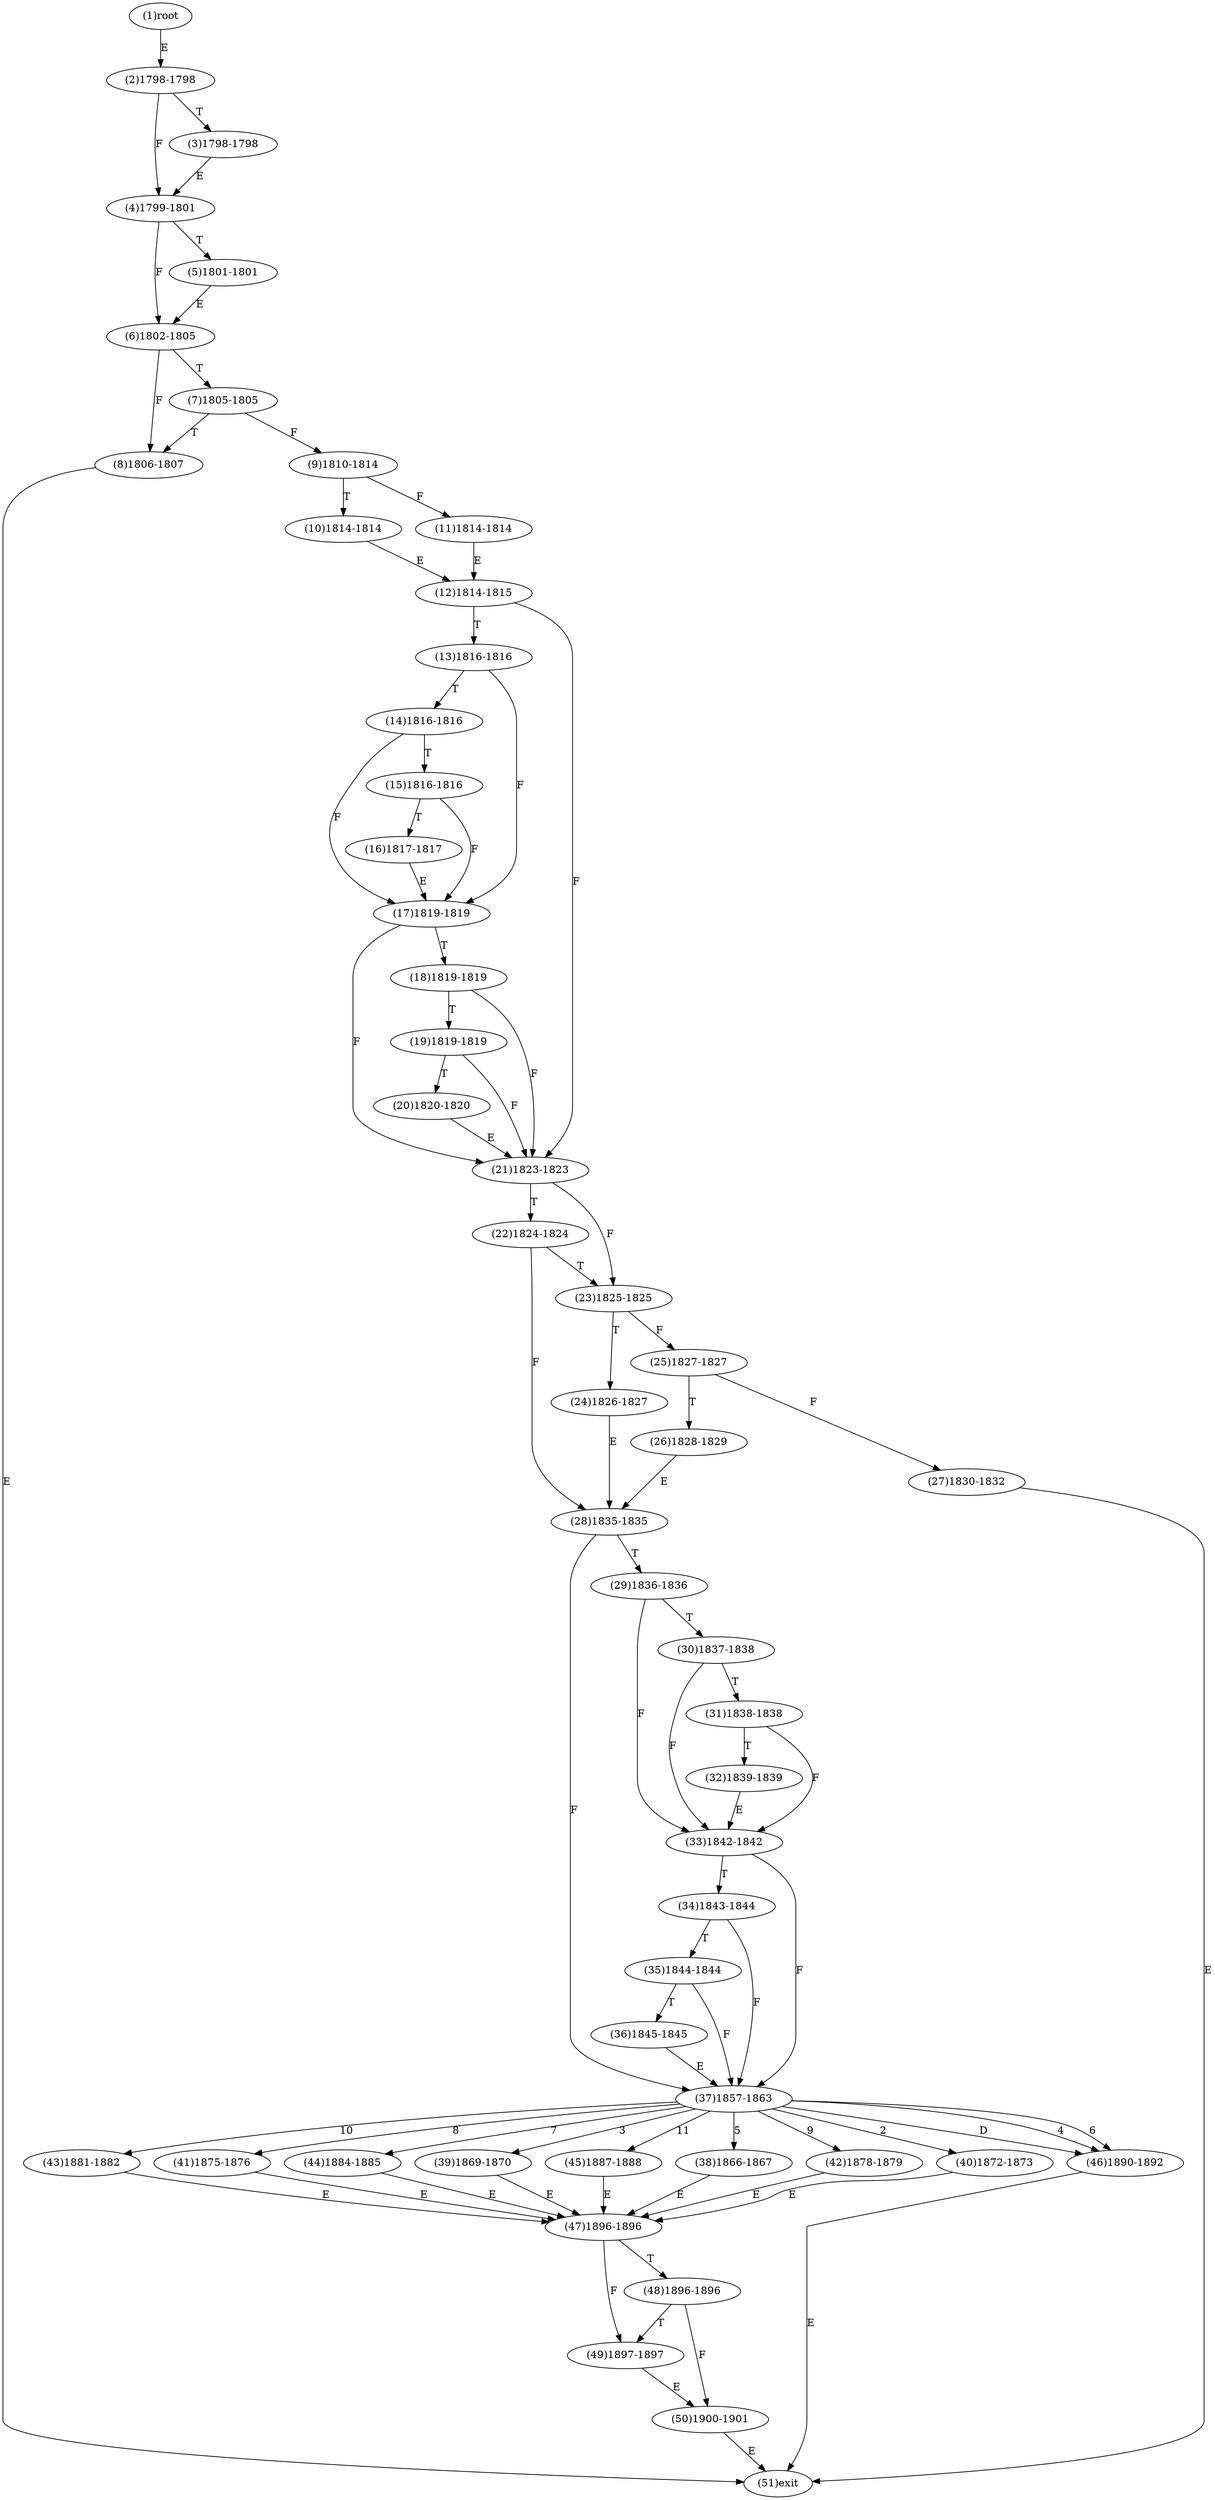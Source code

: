 digraph "" { 
1[ label="(1)root"];
2[ label="(2)1798-1798"];
3[ label="(3)1798-1798"];
4[ label="(4)1799-1801"];
5[ label="(5)1801-1801"];
6[ label="(6)1802-1805"];
7[ label="(7)1805-1805"];
8[ label="(8)1806-1807"];
9[ label="(9)1810-1814"];
10[ label="(10)1814-1814"];
11[ label="(11)1814-1814"];
12[ label="(12)1814-1815"];
13[ label="(13)1816-1816"];
14[ label="(14)1816-1816"];
15[ label="(15)1816-1816"];
17[ label="(17)1819-1819"];
16[ label="(16)1817-1817"];
19[ label="(19)1819-1819"];
18[ label="(18)1819-1819"];
21[ label="(21)1823-1823"];
20[ label="(20)1820-1820"];
23[ label="(23)1825-1825"];
22[ label="(22)1824-1824"];
25[ label="(25)1827-1827"];
24[ label="(24)1826-1827"];
27[ label="(27)1830-1832"];
26[ label="(26)1828-1829"];
29[ label="(29)1836-1836"];
28[ label="(28)1835-1835"];
31[ label="(31)1838-1838"];
30[ label="(30)1837-1838"];
34[ label="(34)1843-1844"];
35[ label="(35)1844-1844"];
32[ label="(32)1839-1839"];
33[ label="(33)1842-1842"];
38[ label="(38)1866-1867"];
39[ label="(39)1869-1870"];
36[ label="(36)1845-1845"];
37[ label="(37)1857-1863"];
42[ label="(42)1878-1879"];
43[ label="(43)1881-1882"];
40[ label="(40)1872-1873"];
41[ label="(41)1875-1876"];
46[ label="(46)1890-1892"];
47[ label="(47)1896-1896"];
44[ label="(44)1884-1885"];
45[ label="(45)1887-1888"];
51[ label="(51)exit"];
50[ label="(50)1900-1901"];
49[ label="(49)1897-1897"];
48[ label="(48)1896-1896"];
1->2[ label="E"];
2->4[ label="F"];
2->3[ label="T"];
3->4[ label="E"];
4->6[ label="F"];
4->5[ label="T"];
5->6[ label="E"];
6->8[ label="F"];
6->7[ label="T"];
7->9[ label="F"];
7->8[ label="T"];
8->51[ label="E"];
9->11[ label="F"];
9->10[ label="T"];
10->12[ label="E"];
11->12[ label="E"];
12->21[ label="F"];
12->13[ label="T"];
13->17[ label="F"];
13->14[ label="T"];
14->17[ label="F"];
14->15[ label="T"];
15->17[ label="F"];
15->16[ label="T"];
16->17[ label="E"];
17->21[ label="F"];
17->18[ label="T"];
18->21[ label="F"];
18->19[ label="T"];
19->21[ label="F"];
19->20[ label="T"];
20->21[ label="E"];
21->23[ label="F"];
21->22[ label="T"];
22->28[ label="F"];
22->23[ label="T"];
23->25[ label="F"];
23->24[ label="T"];
24->28[ label="E"];
25->27[ label="F"];
25->26[ label="T"];
26->28[ label="E"];
27->51[ label="E"];
28->37[ label="F"];
28->29[ label="T"];
29->33[ label="F"];
29->30[ label="T"];
30->33[ label="F"];
30->31[ label="T"];
31->33[ label="F"];
31->32[ label="T"];
32->33[ label="E"];
33->37[ label="F"];
33->34[ label="T"];
34->37[ label="F"];
34->35[ label="T"];
35->37[ label="F"];
35->36[ label="T"];
36->37[ label="E"];
37->40[ label="2"];
37->39[ label="3"];
37->46[ label="4"];
37->38[ label="5"];
37->46[ label="6"];
37->44[ label="7"];
37->41[ label="8"];
37->42[ label="9"];
37->43[ label="10"];
37->45[ label="11"];
37->46[ label="D"];
38->47[ label="E"];
39->47[ label="E"];
40->47[ label="E"];
41->47[ label="E"];
42->47[ label="E"];
43->47[ label="E"];
44->47[ label="E"];
45->47[ label="E"];
46->51[ label="E"];
47->49[ label="F"];
47->48[ label="T"];
48->50[ label="F"];
48->49[ label="T"];
49->50[ label="E"];
50->51[ label="E"];
}